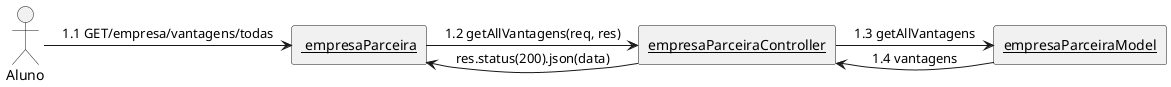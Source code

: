 @startuml
skinparam linestyle ortho
Actor "Aluno" as aluno
rectangle "<u> empresaParceira" as routes
rectangle "<u>empresaParceiraController" as controller
rectangle "<u>empresaParceiraModel" as model

aluno -right-> routes: 1.1 GET/empresa/vantagens/todas 
routes -right-> controller: 1.2 getAllVantagens(req, res) 
controller -right-> model: 1.3 getAllVantagens 
model -left-> controller: 1.4 vantagens
controller -left-> routes:  res.status(200).json(data)
@enduml
